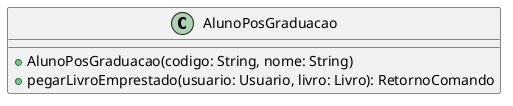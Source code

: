 @startuml

class AlunoPosGraduacao {
    + AlunoPosGraduacao(codigo: String, nome: String)
    + pegarLivroEmprestado(usuario: Usuario, livro: Livro): RetornoComando
}


@enduml